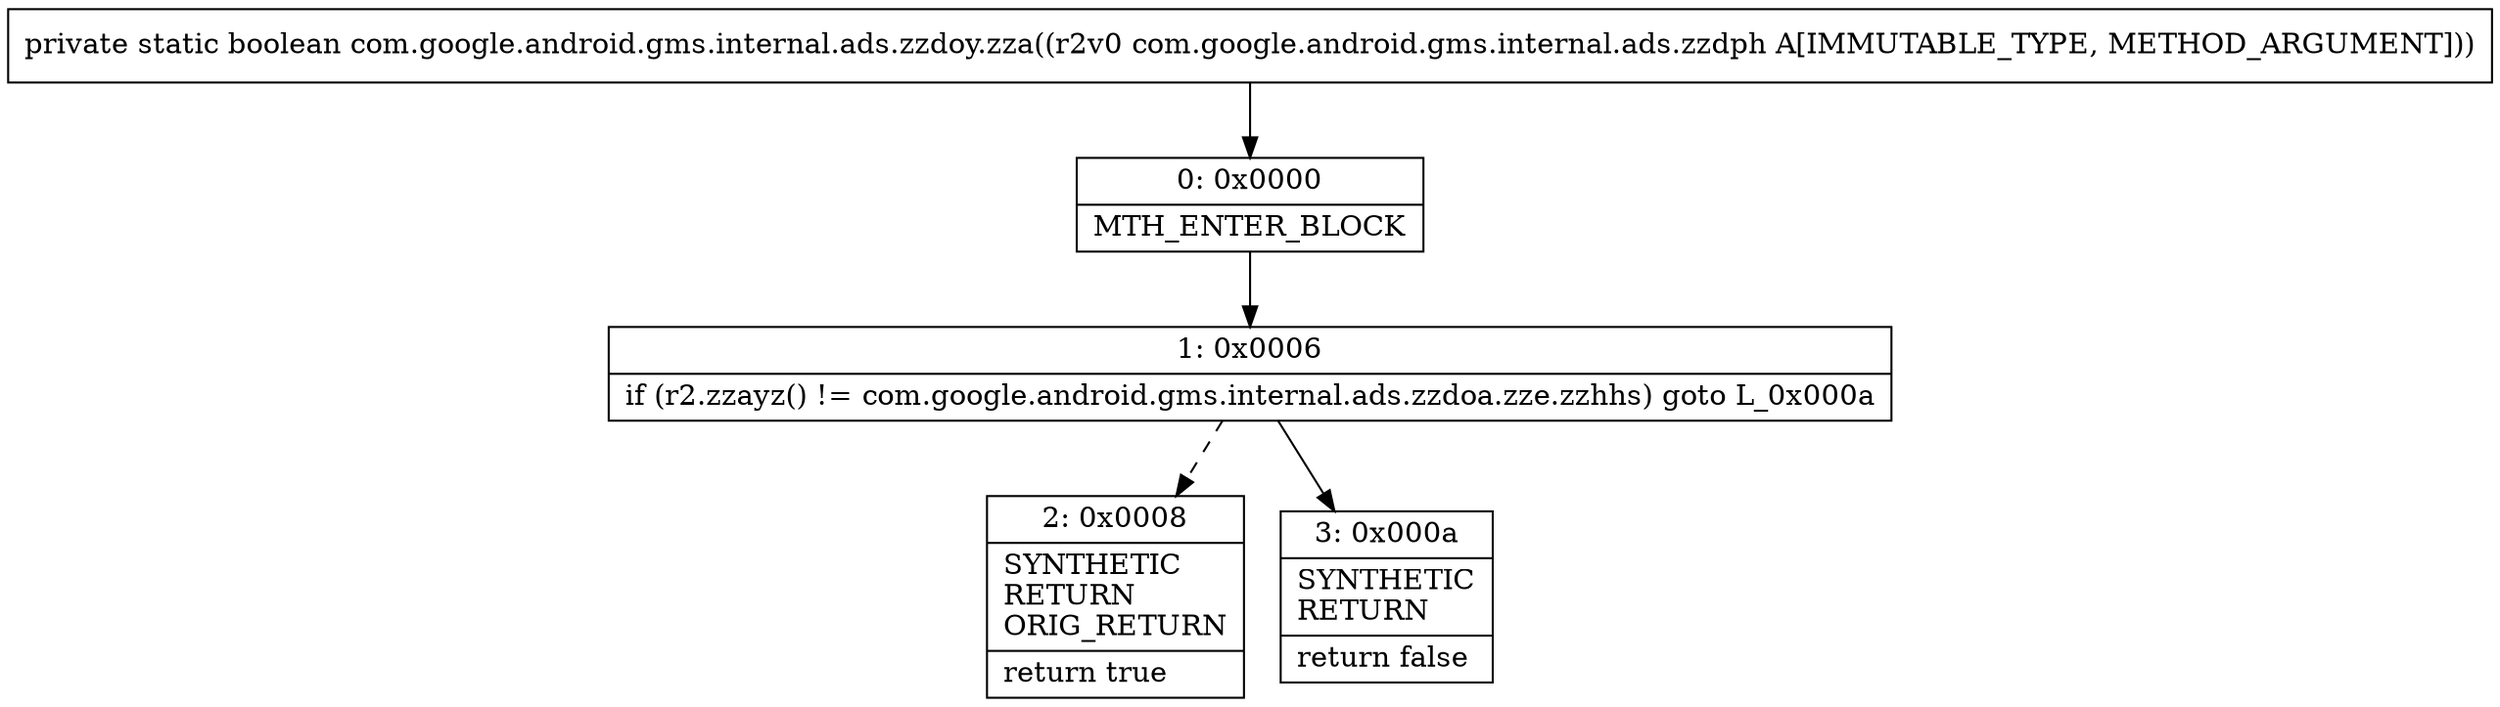 digraph "CFG forcom.google.android.gms.internal.ads.zzdoy.zza(Lcom\/google\/android\/gms\/internal\/ads\/zzdph;)Z" {
Node_0 [shape=record,label="{0\:\ 0x0000|MTH_ENTER_BLOCK\l}"];
Node_1 [shape=record,label="{1\:\ 0x0006|if (r2.zzayz() != com.google.android.gms.internal.ads.zzdoa.zze.zzhhs) goto L_0x000a\l}"];
Node_2 [shape=record,label="{2\:\ 0x0008|SYNTHETIC\lRETURN\lORIG_RETURN\l|return true\l}"];
Node_3 [shape=record,label="{3\:\ 0x000a|SYNTHETIC\lRETURN\l|return false\l}"];
MethodNode[shape=record,label="{private static boolean com.google.android.gms.internal.ads.zzdoy.zza((r2v0 com.google.android.gms.internal.ads.zzdph A[IMMUTABLE_TYPE, METHOD_ARGUMENT])) }"];
MethodNode -> Node_0;
Node_0 -> Node_1;
Node_1 -> Node_2[style=dashed];
Node_1 -> Node_3;
}

